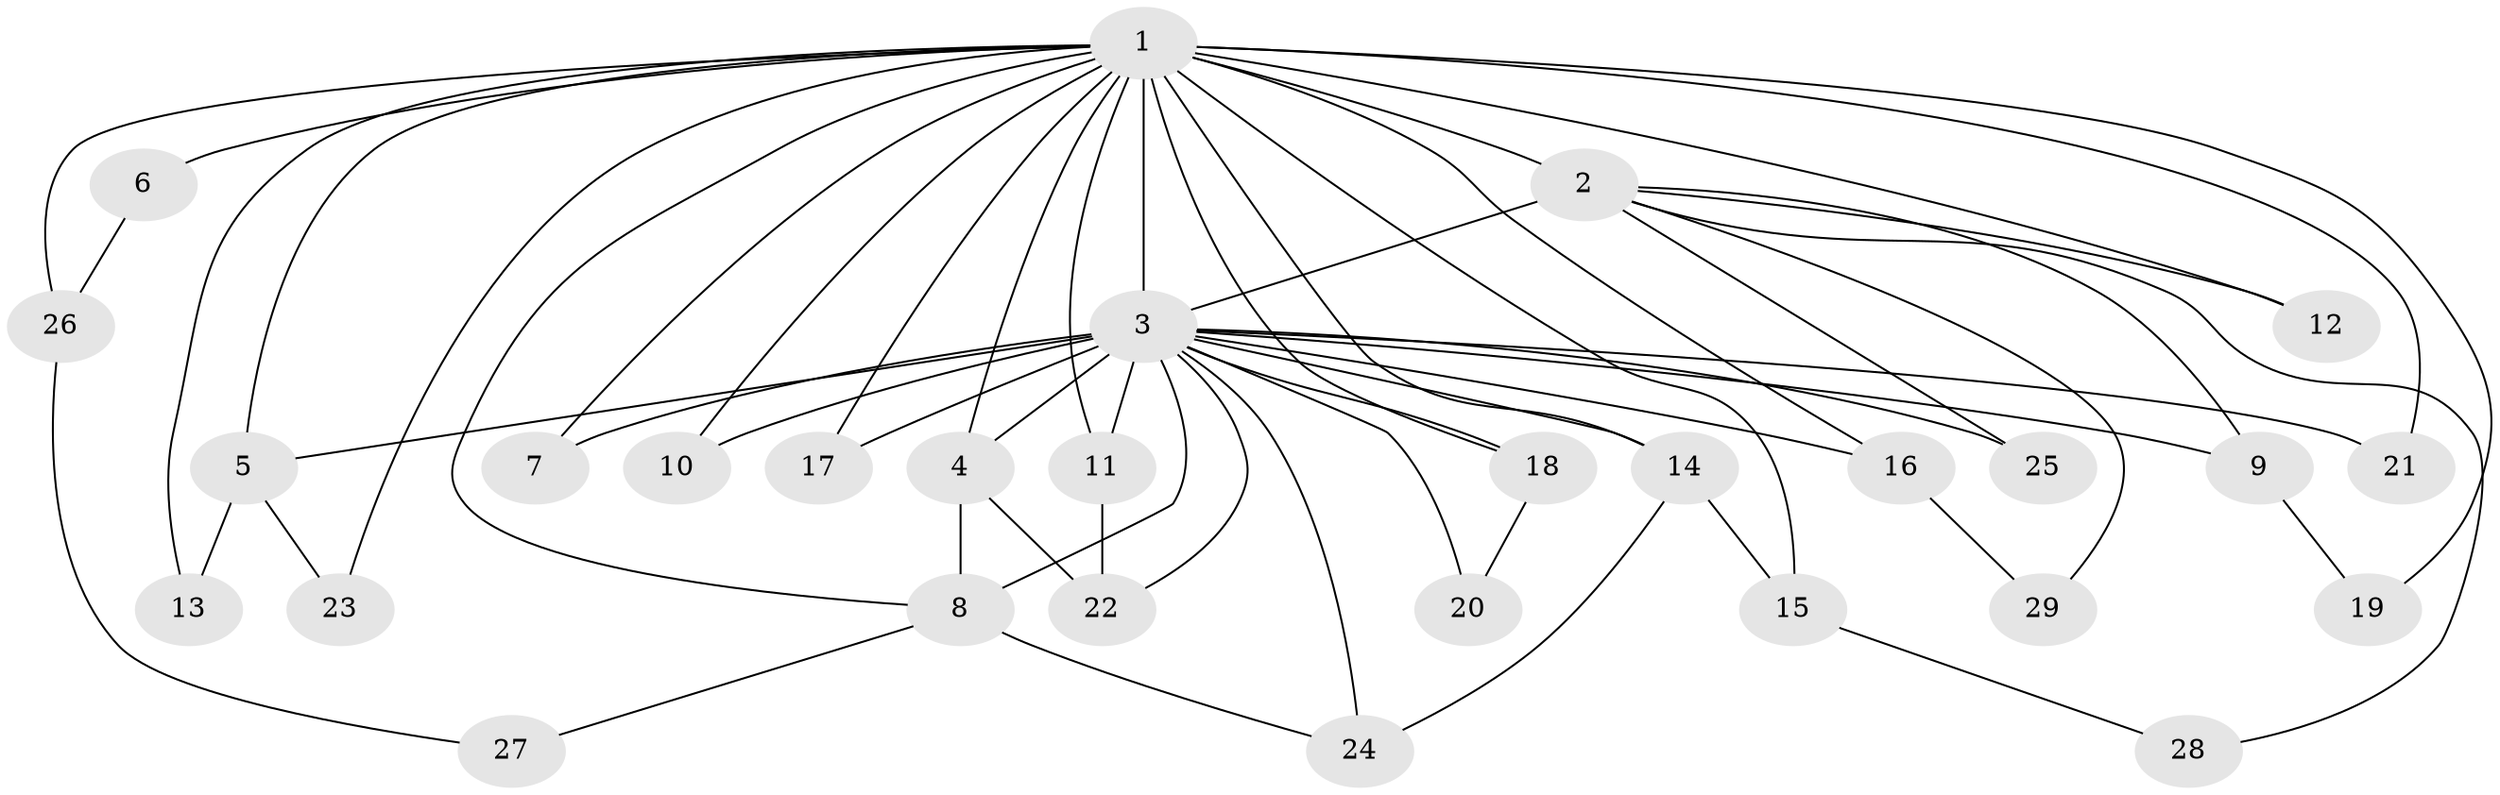 // original degree distribution, {20: 0.017543859649122806, 11: 0.03508771929824561, 15: 0.05263157894736842, 17: 0.03508771929824561, 29: 0.017543859649122806, 14: 0.017543859649122806, 4: 0.03508771929824561, 3: 0.22807017543859648, 2: 0.543859649122807, 5: 0.017543859649122806}
// Generated by graph-tools (version 1.1) at 2025/34/03/09/25 02:34:56]
// undirected, 29 vertices, 57 edges
graph export_dot {
graph [start="1"]
  node [color=gray90,style=filled];
  1;
  2;
  3;
  4;
  5;
  6;
  7;
  8;
  9;
  10;
  11;
  12;
  13;
  14;
  15;
  16;
  17;
  18;
  19;
  20;
  21;
  22;
  23;
  24;
  25;
  26;
  27;
  28;
  29;
  1 -- 2 [weight=13.0];
  1 -- 3 [weight=12.0];
  1 -- 4 [weight=12.0];
  1 -- 5 [weight=1.0];
  1 -- 6 [weight=8.0];
  1 -- 7 [weight=1.0];
  1 -- 8 [weight=1.0];
  1 -- 10 [weight=1.0];
  1 -- 11 [weight=2.0];
  1 -- 12 [weight=1.0];
  1 -- 13 [weight=1.0];
  1 -- 14 [weight=6.0];
  1 -- 15 [weight=1.0];
  1 -- 16 [weight=1.0];
  1 -- 17 [weight=1.0];
  1 -- 18 [weight=2.0];
  1 -- 19 [weight=1.0];
  1 -- 21 [weight=1.0];
  1 -- 23 [weight=1.0];
  1 -- 26 [weight=1.0];
  2 -- 3 [weight=4.0];
  2 -- 9 [weight=1.0];
  2 -- 12 [weight=1.0];
  2 -- 25 [weight=1.0];
  2 -- 28 [weight=1.0];
  2 -- 29 [weight=1.0];
  3 -- 4 [weight=3.0];
  3 -- 5 [weight=1.0];
  3 -- 7 [weight=1.0];
  3 -- 8 [weight=1.0];
  3 -- 9 [weight=1.0];
  3 -- 10 [weight=1.0];
  3 -- 11 [weight=1.0];
  3 -- 14 [weight=1.0];
  3 -- 16 [weight=1.0];
  3 -- 17 [weight=1.0];
  3 -- 18 [weight=1.0];
  3 -- 20 [weight=2.0];
  3 -- 21 [weight=1.0];
  3 -- 22 [weight=2.0];
  3 -- 24 [weight=1.0];
  3 -- 25 [weight=1.0];
  4 -- 8 [weight=1.0];
  4 -- 22 [weight=2.0];
  5 -- 13 [weight=1.0];
  5 -- 23 [weight=1.0];
  6 -- 26 [weight=1.0];
  8 -- 24 [weight=1.0];
  8 -- 27 [weight=1.0];
  9 -- 19 [weight=1.0];
  11 -- 22 [weight=1.0];
  14 -- 15 [weight=1.0];
  14 -- 24 [weight=1.0];
  15 -- 28 [weight=1.0];
  16 -- 29 [weight=1.0];
  18 -- 20 [weight=1.0];
  26 -- 27 [weight=1.0];
}
